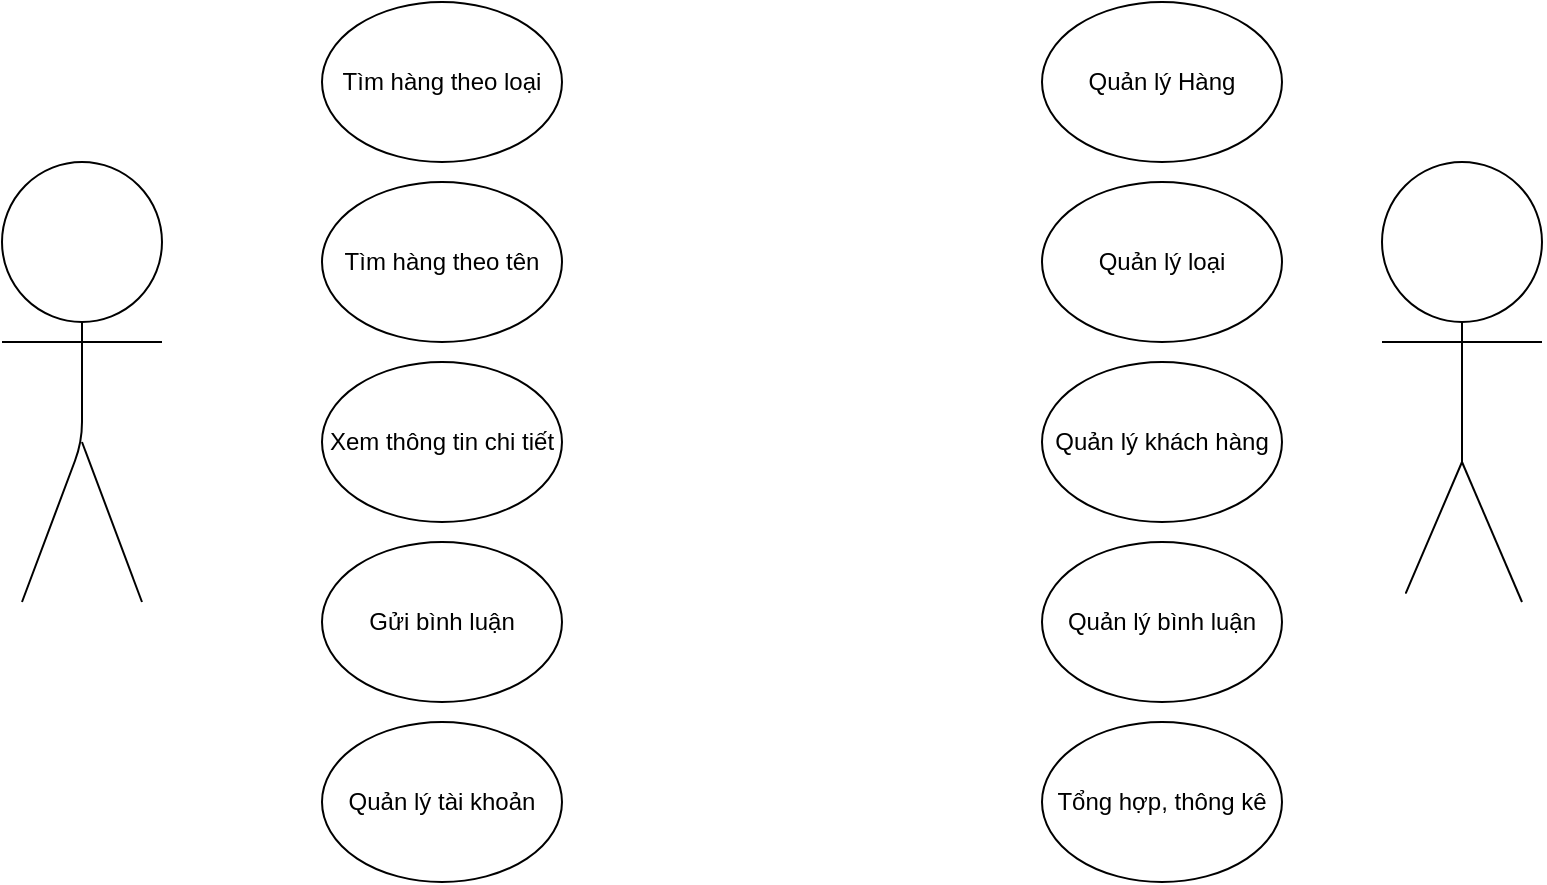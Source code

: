 <mxfile version="15.2.7" type="github">
  <diagram id="ha_5ADodKAdYrehGWlhj" name="Page-1">
    <mxGraphModel dx="1038" dy="579" grid="1" gridSize="10" guides="1" tooltips="1" connect="1" arrows="1" fold="1" page="1" pageScale="1" pageWidth="827" pageHeight="1169" math="0" shadow="0">
      <root>
        <mxCell id="0" />
        <mxCell id="1" parent="0" />
        <mxCell id="Z3u0J_EMkAnSu76HCNgS-1" value="" style="ellipse;whiteSpace=wrap;html=1;aspect=fixed;" vertex="1" parent="1">
          <mxGeometry x="30" y="150" width="80" height="80" as="geometry" />
        </mxCell>
        <mxCell id="Z3u0J_EMkAnSu76HCNgS-2" value="" style="ellipse;whiteSpace=wrap;html=1;aspect=fixed;" vertex="1" parent="1">
          <mxGeometry x="720" y="150" width="80" height="80" as="geometry" />
        </mxCell>
        <mxCell id="Z3u0J_EMkAnSu76HCNgS-3" value="" style="endArrow=none;html=1;entryX=0.5;entryY=1;entryDx=0;entryDy=0;" edge="1" parent="1" target="Z3u0J_EMkAnSu76HCNgS-1">
          <mxGeometry width="50" height="50" relative="1" as="geometry">
            <mxPoint x="40" y="370" as="sourcePoint" />
            <mxPoint x="60" y="300" as="targetPoint" />
            <Array as="points">
              <mxPoint x="70" y="290" />
            </Array>
          </mxGeometry>
        </mxCell>
        <mxCell id="Z3u0J_EMkAnSu76HCNgS-4" value="" style="endArrow=none;html=1;" edge="1" parent="1">
          <mxGeometry width="50" height="50" relative="1" as="geometry">
            <mxPoint x="70" y="290" as="sourcePoint" />
            <mxPoint x="100" y="370" as="targetPoint" />
          </mxGeometry>
        </mxCell>
        <mxCell id="Z3u0J_EMkAnSu76HCNgS-5" value="" style="endArrow=none;html=1;" edge="1" parent="1">
          <mxGeometry width="50" height="50" relative="1" as="geometry">
            <mxPoint x="30" y="240" as="sourcePoint" />
            <mxPoint x="110" y="240" as="targetPoint" />
          </mxGeometry>
        </mxCell>
        <mxCell id="Z3u0J_EMkAnSu76HCNgS-7" value="" style="endArrow=none;html=1;" edge="1" parent="1">
          <mxGeometry width="50" height="50" relative="1" as="geometry">
            <mxPoint x="790" y="370" as="sourcePoint" />
            <mxPoint x="760" y="300" as="targetPoint" />
          </mxGeometry>
        </mxCell>
        <mxCell id="Z3u0J_EMkAnSu76HCNgS-8" value="" style="endArrow=none;html=1;" edge="1" parent="1">
          <mxGeometry width="50" height="50" relative="1" as="geometry">
            <mxPoint x="760" y="300" as="sourcePoint" />
            <mxPoint x="760" y="230" as="targetPoint" />
          </mxGeometry>
        </mxCell>
        <mxCell id="Z3u0J_EMkAnSu76HCNgS-10" value="" style="endArrow=none;html=1;" edge="1" parent="1">
          <mxGeometry width="50" height="50" relative="1" as="geometry">
            <mxPoint x="760" y="300" as="sourcePoint" />
            <mxPoint x="760" y="300" as="targetPoint" />
            <Array as="points">
              <mxPoint x="730" y="370" />
            </Array>
          </mxGeometry>
        </mxCell>
        <mxCell id="Z3u0J_EMkAnSu76HCNgS-11" value="" style="endArrow=none;html=1;" edge="1" parent="1">
          <mxGeometry width="50" height="50" relative="1" as="geometry">
            <mxPoint x="720" y="240" as="sourcePoint" />
            <mxPoint x="800" y="240" as="targetPoint" />
          </mxGeometry>
        </mxCell>
        <mxCell id="Z3u0J_EMkAnSu76HCNgS-12" value="Tìm hàng theo tên" style="ellipse;whiteSpace=wrap;html=1;" vertex="1" parent="1">
          <mxGeometry x="190" y="160" width="120" height="80" as="geometry" />
        </mxCell>
        <mxCell id="Z3u0J_EMkAnSu76HCNgS-13" value="Xem thông tin chi tiết" style="ellipse;whiteSpace=wrap;html=1;" vertex="1" parent="1">
          <mxGeometry x="190" y="250" width="120" height="80" as="geometry" />
        </mxCell>
        <mxCell id="Z3u0J_EMkAnSu76HCNgS-14" value="Gửi bình luận" style="ellipse;whiteSpace=wrap;html=1;" vertex="1" parent="1">
          <mxGeometry x="190" y="340" width="120" height="80" as="geometry" />
        </mxCell>
        <mxCell id="Z3u0J_EMkAnSu76HCNgS-15" value="Quản lý bình luận" style="ellipse;whiteSpace=wrap;html=1;" vertex="1" parent="1">
          <mxGeometry x="550" y="340" width="120" height="80" as="geometry" />
        </mxCell>
        <mxCell id="Z3u0J_EMkAnSu76HCNgS-16" value="Quản lý khách hàng" style="ellipse;whiteSpace=wrap;html=1;" vertex="1" parent="1">
          <mxGeometry x="550" y="250" width="120" height="80" as="geometry" />
        </mxCell>
        <mxCell id="Z3u0J_EMkAnSu76HCNgS-17" value="Quản lý loại" style="ellipse;whiteSpace=wrap;html=1;" vertex="1" parent="1">
          <mxGeometry x="550" y="160" width="120" height="80" as="geometry" />
        </mxCell>
        <mxCell id="Z3u0J_EMkAnSu76HCNgS-18" value="Quản lý Hàng" style="ellipse;whiteSpace=wrap;html=1;" vertex="1" parent="1">
          <mxGeometry x="550" y="70" width="120" height="80" as="geometry" />
        </mxCell>
        <mxCell id="Z3u0J_EMkAnSu76HCNgS-19" value="Tìm hàng theo loại" style="ellipse;whiteSpace=wrap;html=1;" vertex="1" parent="1">
          <mxGeometry x="190" y="70" width="120" height="80" as="geometry" />
        </mxCell>
        <mxCell id="Z3u0J_EMkAnSu76HCNgS-20" value="Quản lý tài khoản" style="ellipse;whiteSpace=wrap;html=1;" vertex="1" parent="1">
          <mxGeometry x="190" y="430" width="120" height="80" as="geometry" />
        </mxCell>
        <mxCell id="Z3u0J_EMkAnSu76HCNgS-21" value="Tổng hợp, thông kê" style="ellipse;whiteSpace=wrap;html=1;" vertex="1" parent="1">
          <mxGeometry x="550" y="430" width="120" height="80" as="geometry" />
        </mxCell>
      </root>
    </mxGraphModel>
  </diagram>
</mxfile>
